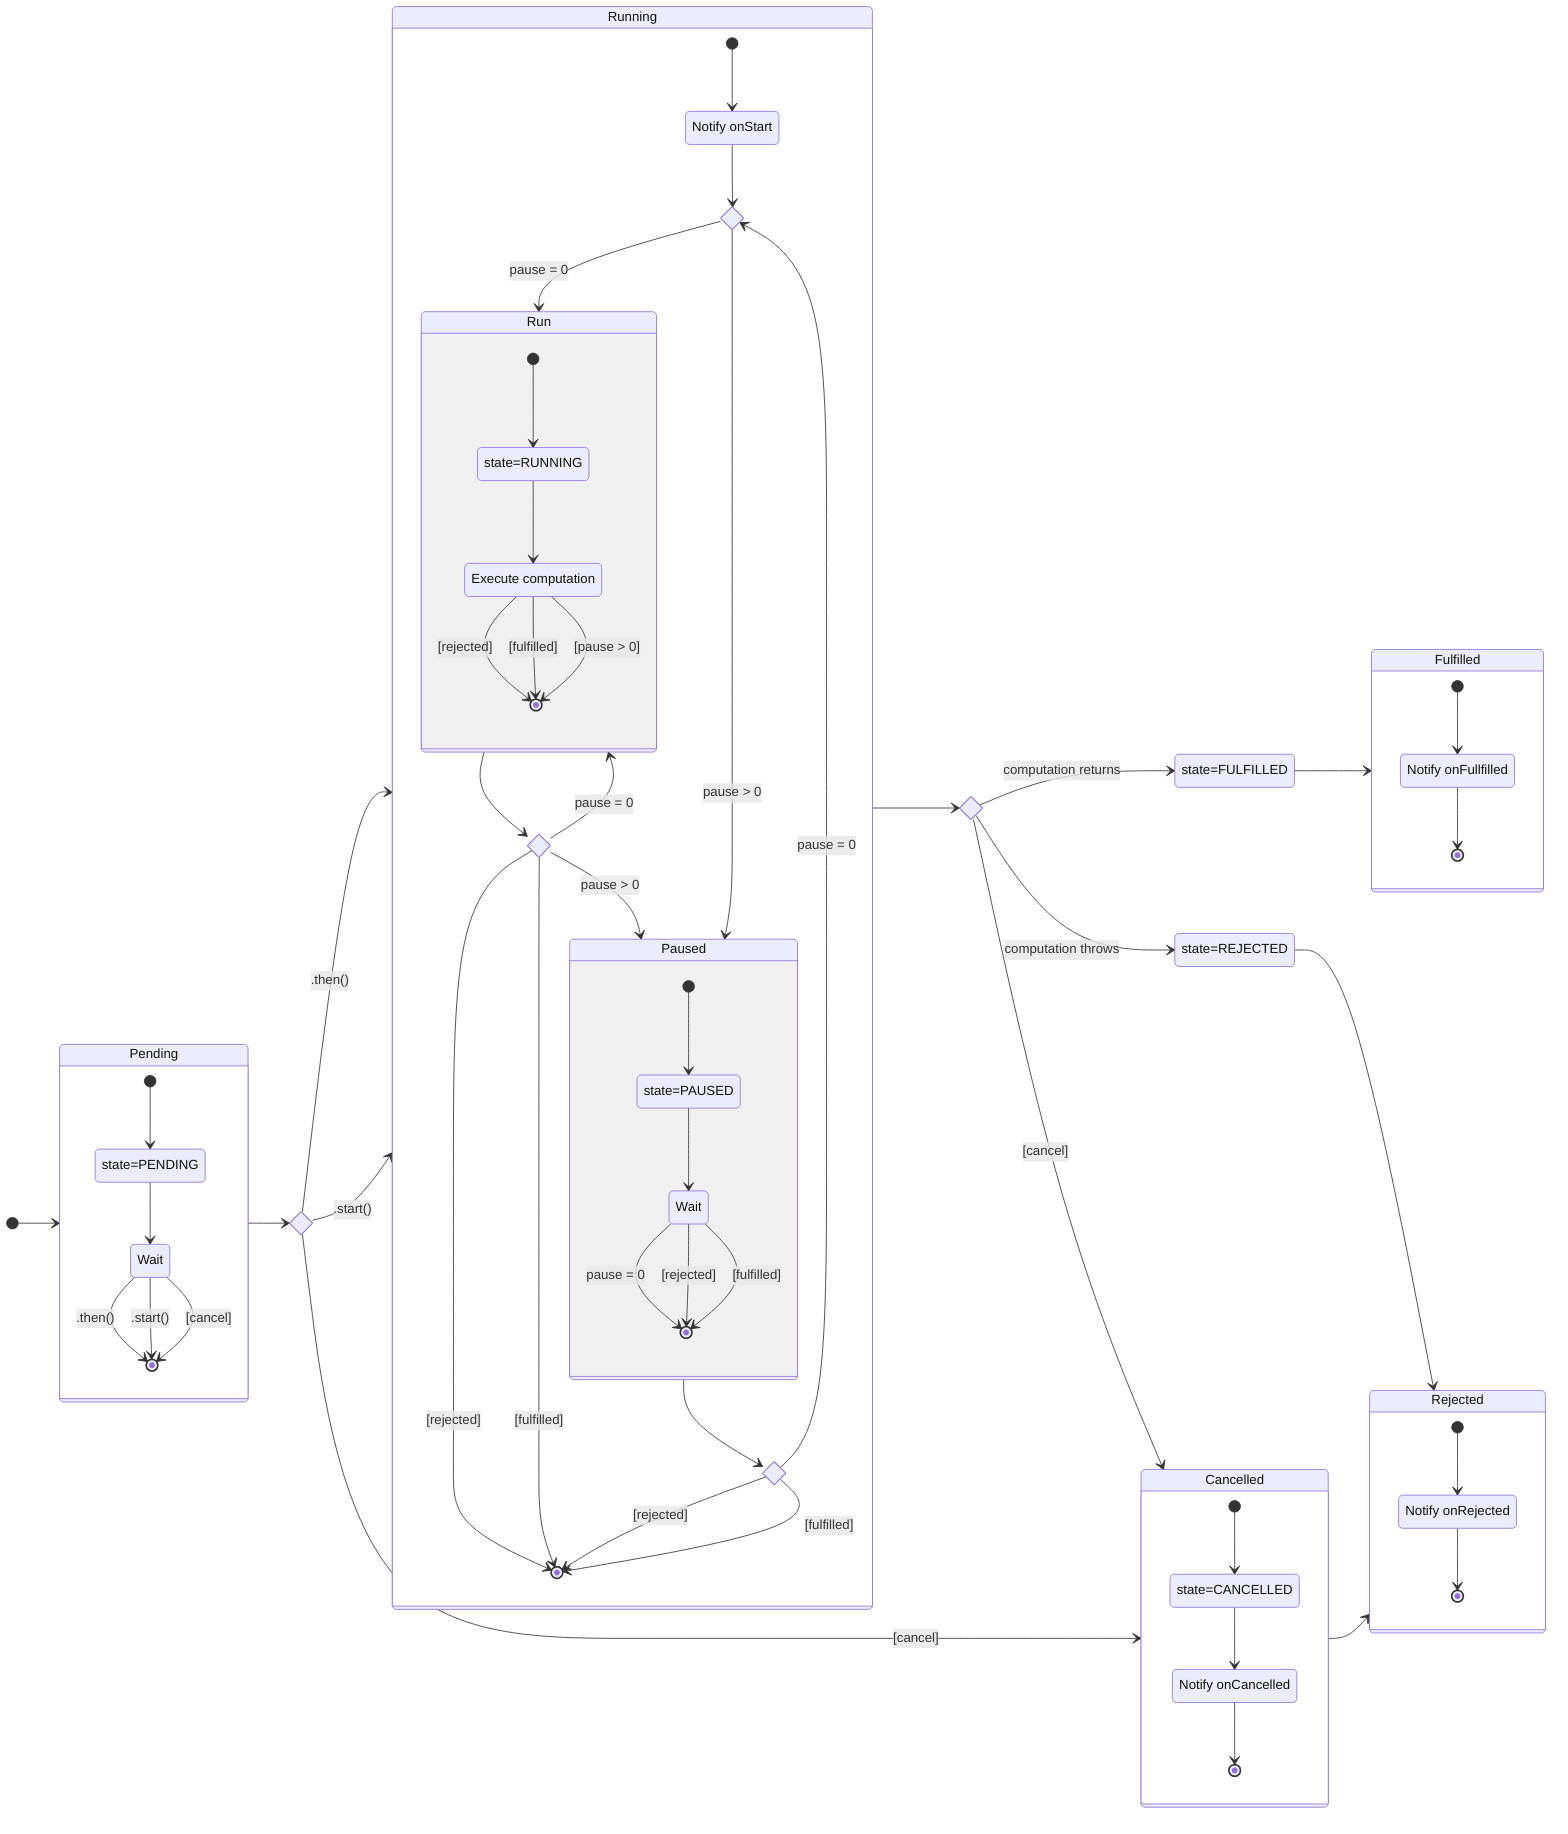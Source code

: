stateDiagram-v2
    direction LR

    state if_start <<choice>>
    state if_resolved <<choice>>

    [*] --> Pending
    Pending --> if_start
    if_start --> Running : .then()
    if_start --> Running : .start()
    if_start --> Cancelled : [cancel]

    Running --> if_resolved
    if_resolved --> state=FULFILLED : computation returns
    if_resolved --> state=REJECTED : computation throws
    if_resolved --> Cancelled : [cancel]

    state=FULFILLED --> Fulfilled
    state=REJECTED --> Rejected
    
    Cancelled --> Rejected

    state Pending {
      [*] --> state=PENDING
      state=PENDING --> Wait_pending
      Wait_pending --> [*] : .then()
      Wait_pending --> [*] : .start()
      Wait_pending --> [*] : [cancel]
      Wait_pending : Wait
    }

    state Running {
      state if_pause <<choice>>
      state if_more <<choice>>
      state if_end <<choice>>

      [*] --> NotifyStarted
      NotifyStarted --> if_pause
      if_pause --> Run : pause = 0
      if_pause --> Paused : pause > 0
      Run --> if_more
      if_more --> Paused : pause > 0
      if_more --> Run : pause = 0
      if_more --> [*] : [rejected]
      if_more --> [*] : [fulfilled]
      Paused --> if_end
      if_end --> [*] : [rejected]
      if_end --> [*] : [fulfilled]
      if_end --> if_pause : pause = 0
      NotifyStarted : Notify onStart

      state Run {
        [*] --> state=RUNNING
        state=RUNNING --> Execute
        Execute --> [*] : [rejected]
        Execute --> [*] : [fulfilled]
        Execute --> [*] : [pause > 0]
        Execute : Execute computation
      }

      state Paused {
        [*] --> state=PAUSED
        state=PAUSED --> Wait
        Wait --> [*] : pause = 0
        Wait --> [*] : [rejected]
        Wait --> [*] : [fulfilled]
      }
    }

    state Fulfilled {
      [*] --> NotifyFulfilled
      NotifyFulfilled --> [*]
      NotifyFulfilled : Notify onFullfilled
    }

    state Rejected {
      [*] --> NotifyRejected
      NotifyRejected --> [*]
      NotifyRejected : Notify onRejected
    }

    state Cancelled {
      [*] --> state=CANCELLED
      state=CANCELLED --> NotifyCancelled
      NotifyCancelled --> [*]
      NotifyCancelled : Notify onCancelled
    }